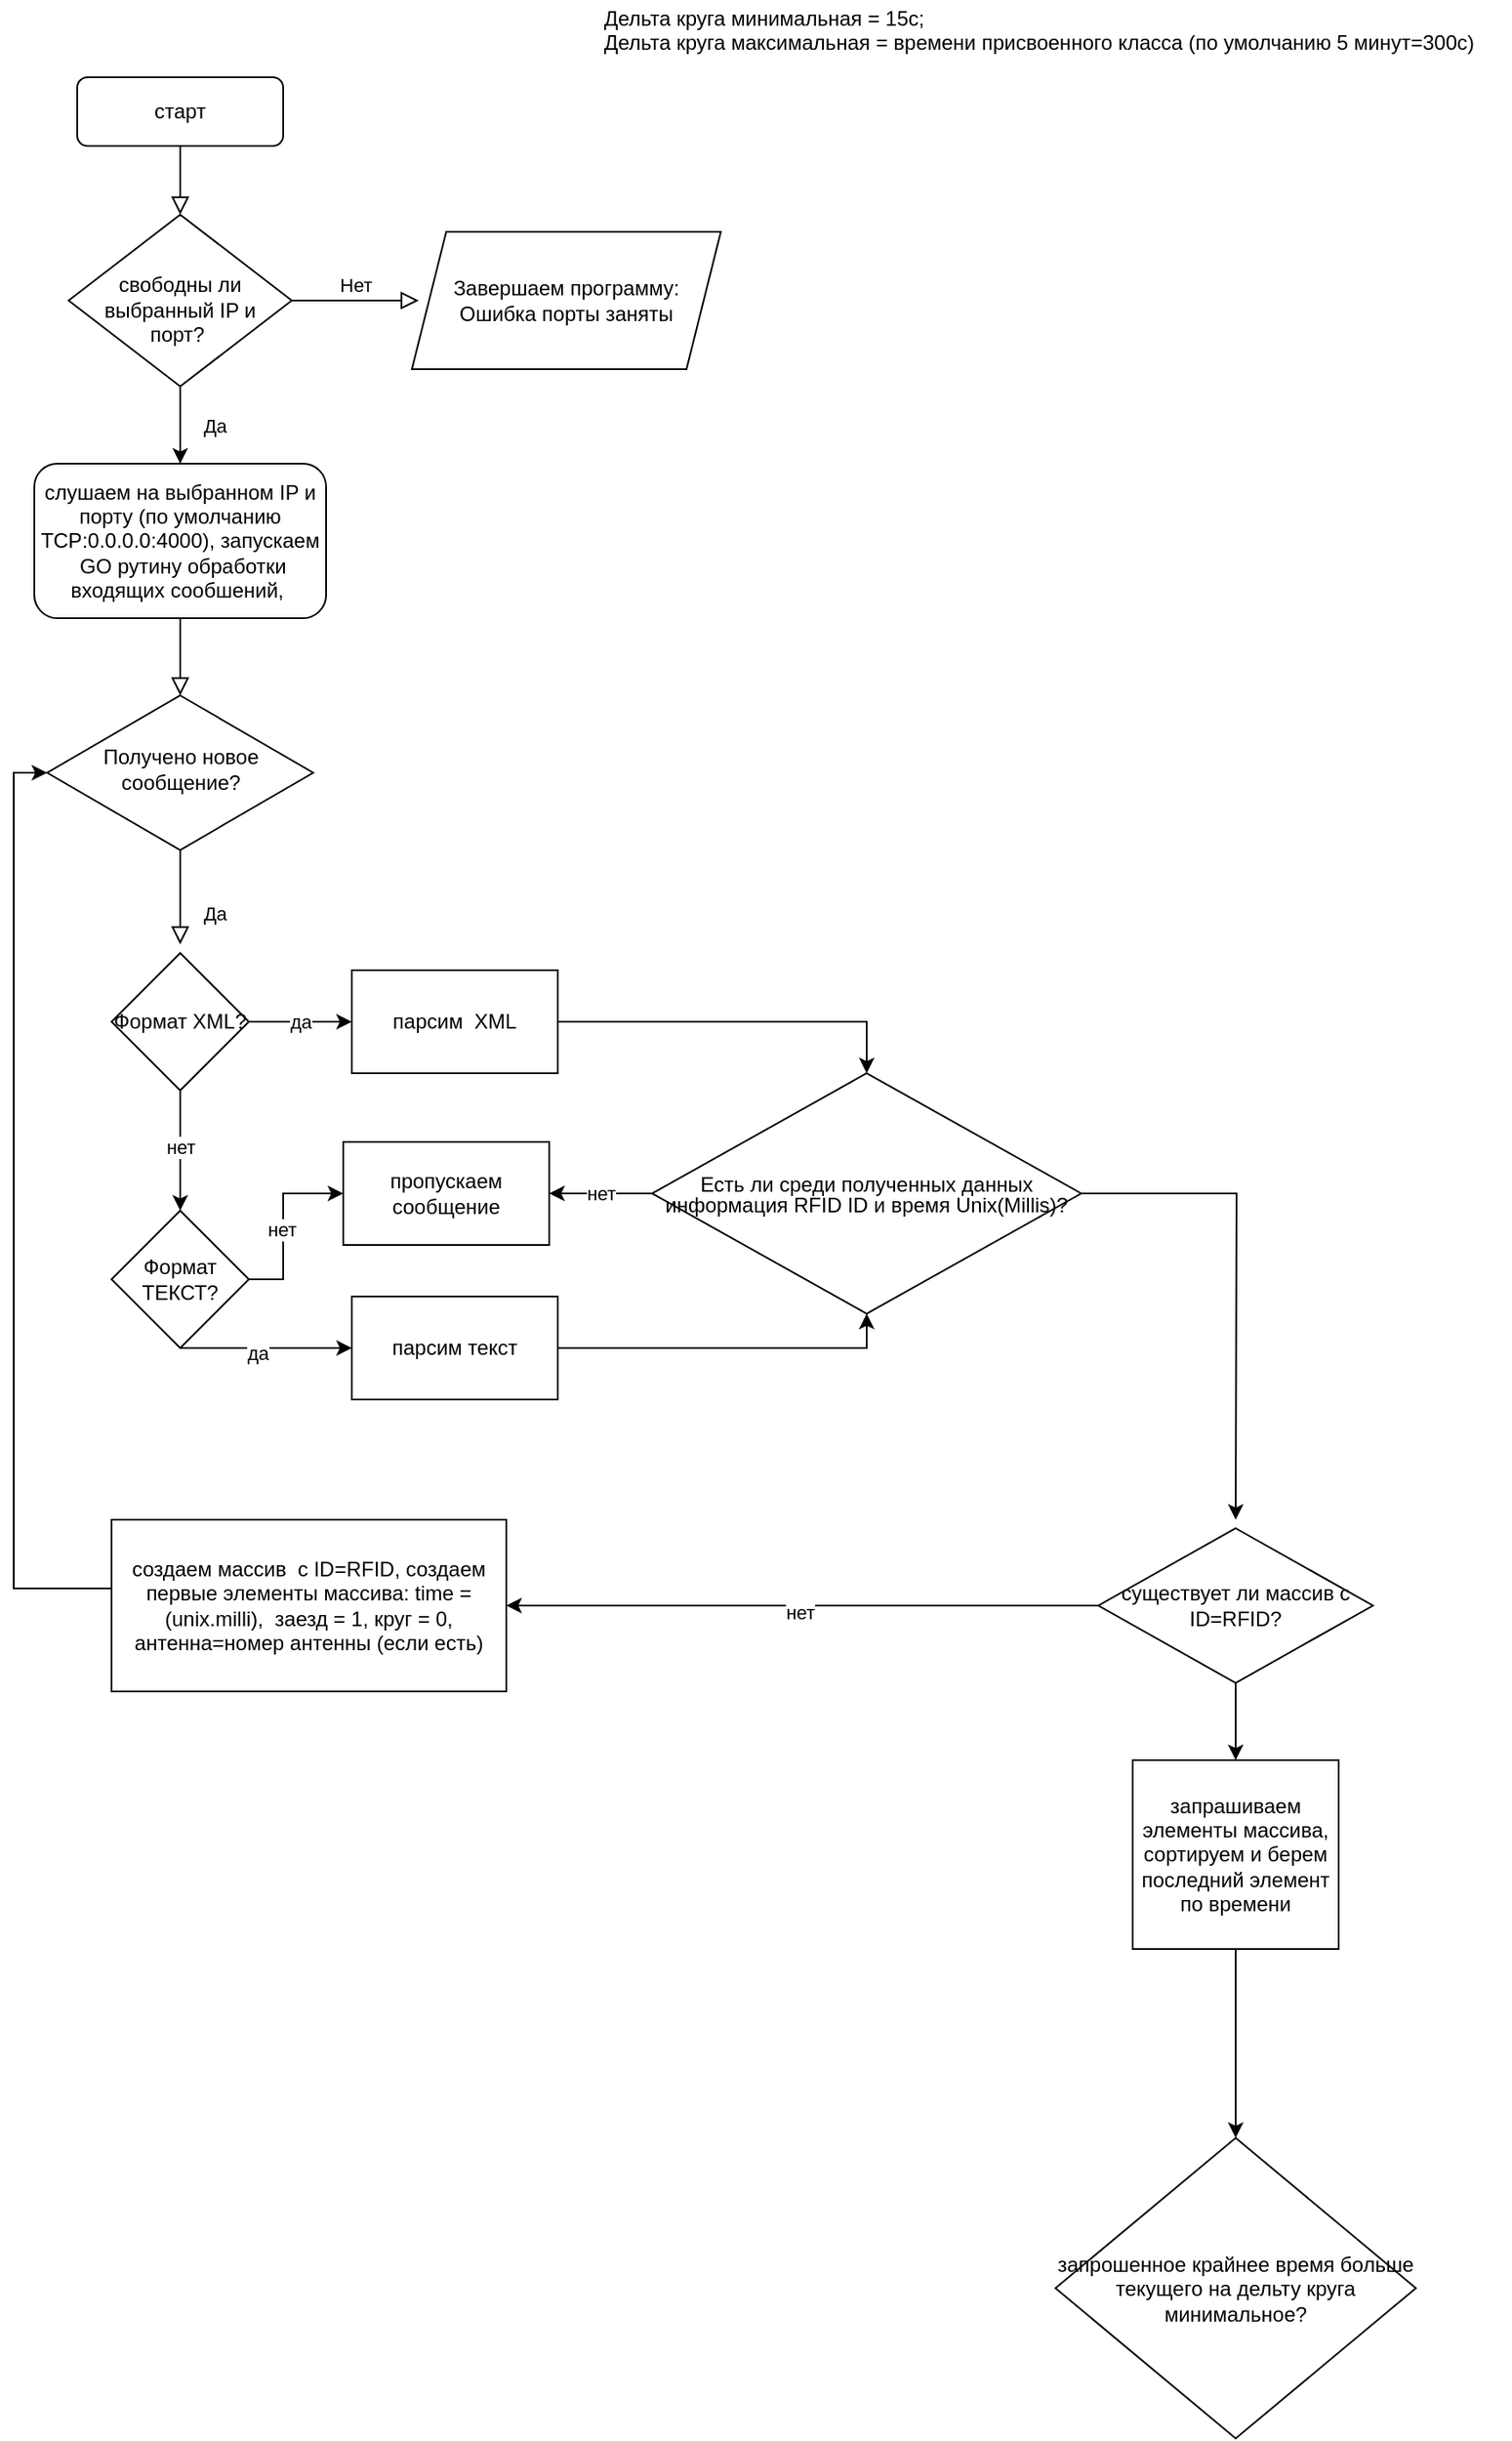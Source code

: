 <mxfile version="14.6.13" type="github">
  <diagram id="C5RBs43oDa-KdzZeNtuy" name="Page-1">
    <mxGraphModel dx="756" dy="488" grid="1" gridSize="10" guides="1" tooltips="1" connect="1" arrows="1" fold="1" page="1" pageScale="1" pageWidth="827" pageHeight="1169" background="none" math="0" shadow="0">
      <root>
        <mxCell id="WIyWlLk6GJQsqaUBKTNV-0" />
        <mxCell id="WIyWlLk6GJQsqaUBKTNV-1" parent="WIyWlLk6GJQsqaUBKTNV-0" />
        <mxCell id="WIyWlLk6GJQsqaUBKTNV-2" value="" style="rounded=0;html=1;jettySize=auto;orthogonalLoop=1;fontSize=11;endArrow=block;endFill=0;endSize=8;strokeWidth=1;shadow=0;labelBackgroundColor=none;edgeStyle=orthogonalEdgeStyle;" parent="WIyWlLk6GJQsqaUBKTNV-1" source="WIyWlLk6GJQsqaUBKTNV-3" target="WIyWlLk6GJQsqaUBKTNV-6" edge="1">
          <mxGeometry relative="1" as="geometry" />
        </mxCell>
        <mxCell id="WIyWlLk6GJQsqaUBKTNV-3" value="старт" style="rounded=1;whiteSpace=wrap;html=1;fontSize=12;glass=0;strokeWidth=1;shadow=0;" parent="WIyWlLk6GJQsqaUBKTNV-1" vertex="1">
          <mxGeometry x="155" y="60" width="120" height="40" as="geometry" />
        </mxCell>
        <mxCell id="WIyWlLk6GJQsqaUBKTNV-4" value="" style="rounded=0;html=1;jettySize=auto;orthogonalLoop=1;fontSize=11;endArrow=block;endFill=0;endSize=8;strokeWidth=1;shadow=0;labelBackgroundColor=none;edgeStyle=orthogonalEdgeStyle;startArrow=none;" parent="WIyWlLk6GJQsqaUBKTNV-1" source="-xHk1IHz1QswQUi32ddZ-0" target="WIyWlLk6GJQsqaUBKTNV-10" edge="1">
          <mxGeometry y="20" relative="1" as="geometry">
            <mxPoint as="offset" />
          </mxGeometry>
        </mxCell>
        <mxCell id="WIyWlLk6GJQsqaUBKTNV-5" value="Нет" style="edgeStyle=orthogonalEdgeStyle;rounded=0;html=1;jettySize=auto;orthogonalLoop=1;fontSize=11;endArrow=block;endFill=0;endSize=8;strokeWidth=1;shadow=0;labelBackgroundColor=none;" parent="WIyWlLk6GJQsqaUBKTNV-1" source="WIyWlLk6GJQsqaUBKTNV-6" edge="1">
          <mxGeometry y="10" relative="1" as="geometry">
            <mxPoint as="offset" />
            <mxPoint x="354" y="190" as="targetPoint" />
          </mxGeometry>
        </mxCell>
        <mxCell id="-xHk1IHz1QswQUi32ddZ-2" value="" style="edgeStyle=orthogonalEdgeStyle;rounded=0;orthogonalLoop=1;jettySize=auto;html=1;" parent="WIyWlLk6GJQsqaUBKTNV-1" source="WIyWlLk6GJQsqaUBKTNV-6" target="-xHk1IHz1QswQUi32ddZ-0" edge="1">
          <mxGeometry relative="1" as="geometry" />
        </mxCell>
        <mxCell id="WIyWlLk6GJQsqaUBKTNV-6" value="&lt;br&gt;свободны ли выбранный IP и порт?&amp;nbsp;" style="rhombus;whiteSpace=wrap;html=1;shadow=0;fontFamily=Helvetica;fontSize=12;align=center;strokeWidth=1;spacing=6;spacingTop=-4;" parent="WIyWlLk6GJQsqaUBKTNV-1" vertex="1">
          <mxGeometry x="150" y="140" width="130" height="100" as="geometry" />
        </mxCell>
        <mxCell id="WIyWlLk6GJQsqaUBKTNV-8" value="Да" style="rounded=0;html=1;jettySize=auto;orthogonalLoop=1;fontSize=11;endArrow=block;endFill=0;endSize=8;strokeWidth=1;shadow=0;labelBackgroundColor=none;edgeStyle=orthogonalEdgeStyle;" parent="WIyWlLk6GJQsqaUBKTNV-1" source="WIyWlLk6GJQsqaUBKTNV-10" edge="1">
          <mxGeometry x="0.333" y="20" relative="1" as="geometry">
            <mxPoint as="offset" />
            <mxPoint x="215" y="565" as="targetPoint" />
          </mxGeometry>
        </mxCell>
        <mxCell id="WIyWlLk6GJQsqaUBKTNV-10" value="Получено новое сообщение?" style="rhombus;whiteSpace=wrap;html=1;shadow=0;fontFamily=Helvetica;fontSize=12;align=center;strokeWidth=1;spacing=6;spacingTop=-4;" parent="WIyWlLk6GJQsqaUBKTNV-1" vertex="1">
          <mxGeometry x="137.5" y="420" width="155" height="90" as="geometry" />
        </mxCell>
        <mxCell id="-xHk1IHz1QswQUi32ddZ-0" value="слушаем на выбранном IP и порту (по умолчанию TCP:0.0.0.0:4000), запускаем &amp;nbsp;GO рутину обработки входящих сообшений,&amp;nbsp;" style="rounded=1;whiteSpace=wrap;html=1;" parent="WIyWlLk6GJQsqaUBKTNV-1" vertex="1">
          <mxGeometry x="130" y="285" width="170" height="90" as="geometry" />
        </mxCell>
        <mxCell id="-xHk1IHz1QswQUi32ddZ-3" value="Да" style="rounded=0;html=1;jettySize=auto;orthogonalLoop=1;fontSize=11;endArrow=none;endFill=0;endSize=8;strokeWidth=1;shadow=0;labelBackgroundColor=none;edgeStyle=orthogonalEdgeStyle;" parent="WIyWlLk6GJQsqaUBKTNV-1" source="WIyWlLk6GJQsqaUBKTNV-6" target="-xHk1IHz1QswQUi32ddZ-0" edge="1">
          <mxGeometry y="20" relative="1" as="geometry">
            <mxPoint as="offset" />
            <mxPoint x="215" y="240" as="sourcePoint" />
            <mxPoint x="220" y="380" as="targetPoint" />
          </mxGeometry>
        </mxCell>
        <mxCell id="-xHk1IHz1QswQUi32ddZ-4" value="&lt;span&gt;Завершаем программу: Ошибка порты заняты&lt;/span&gt;" style="shape=parallelogram;perimeter=parallelogramPerimeter;whiteSpace=wrap;html=1;fixedSize=1;" parent="WIyWlLk6GJQsqaUBKTNV-1" vertex="1">
          <mxGeometry x="350" y="150" width="180" height="80" as="geometry" />
        </mxCell>
        <mxCell id="-xHk1IHz1QswQUi32ddZ-8" value="да" style="edgeStyle=orthogonalEdgeStyle;rounded=0;orthogonalLoop=1;jettySize=auto;html=1;" parent="WIyWlLk6GJQsqaUBKTNV-1" source="-xHk1IHz1QswQUi32ddZ-6" target="-xHk1IHz1QswQUi32ddZ-7" edge="1">
          <mxGeometry relative="1" as="geometry" />
        </mxCell>
        <mxCell id="-xHk1IHz1QswQUi32ddZ-10" value="" style="edgeStyle=orthogonalEdgeStyle;rounded=0;orthogonalLoop=1;jettySize=auto;html=1;" parent="WIyWlLk6GJQsqaUBKTNV-1" source="-xHk1IHz1QswQUi32ddZ-6" target="-xHk1IHz1QswQUi32ddZ-9" edge="1">
          <mxGeometry relative="1" as="geometry" />
        </mxCell>
        <mxCell id="-xHk1IHz1QswQUi32ddZ-11" value="нет" style="edgeLabel;html=1;align=center;verticalAlign=middle;resizable=0;points=[];" parent="-xHk1IHz1QswQUi32ddZ-10" vertex="1" connectable="0">
          <mxGeometry x="-0.075" relative="1" as="geometry">
            <mxPoint as="offset" />
          </mxGeometry>
        </mxCell>
        <mxCell id="-xHk1IHz1QswQUi32ddZ-6" value="Формат XML?" style="rhombus;whiteSpace=wrap;html=1;" parent="WIyWlLk6GJQsqaUBKTNV-1" vertex="1">
          <mxGeometry x="175" y="570" width="80" height="80" as="geometry" />
        </mxCell>
        <mxCell id="-xHk1IHz1QswQUi32ddZ-17" value="" style="edgeStyle=orthogonalEdgeStyle;rounded=0;orthogonalLoop=1;jettySize=auto;html=1;entryX=0.5;entryY=0;entryDx=0;entryDy=0;" parent="WIyWlLk6GJQsqaUBKTNV-1" source="-xHk1IHz1QswQUi32ddZ-7" target="-xHk1IHz1QswQUi32ddZ-18" edge="1">
          <mxGeometry relative="1" as="geometry">
            <mxPoint x="520" y="680" as="targetPoint" />
            <Array as="points">
              <mxPoint x="615" y="610" />
            </Array>
          </mxGeometry>
        </mxCell>
        <mxCell id="-xHk1IHz1QswQUi32ddZ-7" value="парсим &amp;nbsp;XML" style="whiteSpace=wrap;html=1;" parent="WIyWlLk6GJQsqaUBKTNV-1" vertex="1">
          <mxGeometry x="315" y="580" width="120" height="60" as="geometry" />
        </mxCell>
        <mxCell id="-xHk1IHz1QswQUi32ddZ-14" value="" style="edgeStyle=orthogonalEdgeStyle;rounded=0;orthogonalLoop=1;jettySize=auto;html=1;entryX=0;entryY=0.5;entryDx=0;entryDy=0;" parent="WIyWlLk6GJQsqaUBKTNV-1" source="-xHk1IHz1QswQUi32ddZ-9" target="-xHk1IHz1QswQUi32ddZ-23" edge="1">
          <mxGeometry relative="1" as="geometry">
            <mxPoint x="273" y="720" as="targetPoint" />
            <Array as="points">
              <mxPoint x="275" y="760" />
              <mxPoint x="275" y="710" />
            </Array>
          </mxGeometry>
        </mxCell>
        <mxCell id="-xHk1IHz1QswQUi32ddZ-33" value="нет" style="edgeLabel;html=1;align=center;verticalAlign=middle;resizable=0;points=[];" parent="-xHk1IHz1QswQUi32ddZ-14" vertex="1" connectable="0">
          <mxGeometry x="-0.289" y="2" relative="1" as="geometry">
            <mxPoint x="1" y="-12" as="offset" />
          </mxGeometry>
        </mxCell>
        <mxCell id="-xHk1IHz1QswQUi32ddZ-34" value="" style="edgeStyle=orthogonalEdgeStyle;rounded=0;orthogonalLoop=1;jettySize=auto;html=1;entryX=0;entryY=0.5;entryDx=0;entryDy=0;" parent="WIyWlLk6GJQsqaUBKTNV-1" source="-xHk1IHz1QswQUi32ddZ-9" target="-xHk1IHz1QswQUi32ddZ-13" edge="1">
          <mxGeometry relative="1" as="geometry">
            <Array as="points">
              <mxPoint x="300" y="800" />
              <mxPoint x="300" y="800" />
            </Array>
          </mxGeometry>
        </mxCell>
        <mxCell id="-xHk1IHz1QswQUi32ddZ-35" value="да" style="edgeLabel;html=1;align=center;verticalAlign=middle;resizable=0;points=[];" parent="-xHk1IHz1QswQUi32ddZ-34" vertex="1" connectable="0">
          <mxGeometry x="-0.103" y="-3" relative="1" as="geometry">
            <mxPoint as="offset" />
          </mxGeometry>
        </mxCell>
        <mxCell id="-xHk1IHz1QswQUi32ddZ-9" value="Формат ТЕКСТ?" style="rhombus;whiteSpace=wrap;html=1;" parent="WIyWlLk6GJQsqaUBKTNV-1" vertex="1">
          <mxGeometry x="175" y="720" width="80" height="80" as="geometry" />
        </mxCell>
        <mxCell id="-xHk1IHz1QswQUi32ddZ-12" style="edgeStyle=orthogonalEdgeStyle;rounded=0;orthogonalLoop=1;jettySize=auto;html=1;exitX=0.5;exitY=1;exitDx=0;exitDy=0;" parent="WIyWlLk6GJQsqaUBKTNV-1" source="-xHk1IHz1QswQUi32ddZ-9" target="-xHk1IHz1QswQUi32ddZ-9" edge="1">
          <mxGeometry relative="1" as="geometry" />
        </mxCell>
        <mxCell id="-xHk1IHz1QswQUi32ddZ-19" value="" style="edgeStyle=orthogonalEdgeStyle;rounded=0;orthogonalLoop=1;jettySize=auto;html=1;entryX=0.5;entryY=1;entryDx=0;entryDy=0;" parent="WIyWlLk6GJQsqaUBKTNV-1" source="-xHk1IHz1QswQUi32ddZ-13" target="-xHk1IHz1QswQUi32ddZ-18" edge="1">
          <mxGeometry relative="1" as="geometry" />
        </mxCell>
        <mxCell id="-xHk1IHz1QswQUi32ddZ-13" value="парсим текст" style="whiteSpace=wrap;html=1;" parent="WIyWlLk6GJQsqaUBKTNV-1" vertex="1">
          <mxGeometry x="315" y="770" width="120" height="60" as="geometry" />
        </mxCell>
        <mxCell id="-xHk1IHz1QswQUi32ddZ-24" value="нет" style="edgeStyle=orthogonalEdgeStyle;rounded=0;orthogonalLoop=1;jettySize=auto;html=1;" parent="WIyWlLk6GJQsqaUBKTNV-1" source="-xHk1IHz1QswQUi32ddZ-18" target="-xHk1IHz1QswQUi32ddZ-23" edge="1">
          <mxGeometry relative="1" as="geometry" />
        </mxCell>
        <mxCell id="-xHk1IHz1QswQUi32ddZ-38" value="" style="edgeStyle=orthogonalEdgeStyle;rounded=0;orthogonalLoop=1;jettySize=auto;html=1;" parent="WIyWlLk6GJQsqaUBKTNV-1" source="-xHk1IHz1QswQUi32ddZ-18" edge="1">
          <mxGeometry relative="1" as="geometry">
            <mxPoint x="830" y="900" as="targetPoint" />
          </mxGeometry>
        </mxCell>
        <mxCell id="-xHk1IHz1QswQUi32ddZ-18" value="&lt;p style=&quot;line-height: 100%&quot;&gt;Есть ли среди полученных данных информация RFID ID и время Unix(Millis)?&lt;/p&gt;" style="rhombus;whiteSpace=wrap;html=1;perimeterSpacing=0;" parent="WIyWlLk6GJQsqaUBKTNV-1" vertex="1">
          <mxGeometry x="490" y="640" width="250" height="140" as="geometry" />
        </mxCell>
        <mxCell id="-xHk1IHz1QswQUi32ddZ-23" value="пропускаем сообщение" style="whiteSpace=wrap;html=1;" parent="WIyWlLk6GJQsqaUBKTNV-1" vertex="1">
          <mxGeometry x="310" y="680" width="120" height="60" as="geometry" />
        </mxCell>
        <mxCell id="-xHk1IHz1QswQUi32ddZ-28" value="" style="edgeStyle=orthogonalEdgeStyle;rounded=0;orthogonalLoop=1;jettySize=auto;html=1;" parent="WIyWlLk6GJQsqaUBKTNV-1" source="-xHk1IHz1QswQUi32ddZ-25" target="-xHk1IHz1QswQUi32ddZ-27" edge="1">
          <mxGeometry relative="1" as="geometry" />
        </mxCell>
        <mxCell id="-xHk1IHz1QswQUi32ddZ-29" value="нет" style="edgeLabel;html=1;align=center;verticalAlign=middle;resizable=0;points=[];" parent="-xHk1IHz1QswQUi32ddZ-28" vertex="1" connectable="0">
          <mxGeometry x="0.011" y="4" relative="1" as="geometry">
            <mxPoint as="offset" />
          </mxGeometry>
        </mxCell>
        <mxCell id="-xHk1IHz1QswQUi32ddZ-42" value="" style="edgeStyle=orthogonalEdgeStyle;rounded=0;orthogonalLoop=1;jettySize=auto;html=1;" parent="WIyWlLk6GJQsqaUBKTNV-1" source="-xHk1IHz1QswQUi32ddZ-25" target="-xHk1IHz1QswQUi32ddZ-41" edge="1">
          <mxGeometry relative="1" as="geometry" />
        </mxCell>
        <mxCell id="-xHk1IHz1QswQUi32ddZ-25" value="существует ли массив c ID=RFID?" style="rhombus;whiteSpace=wrap;html=1;" parent="WIyWlLk6GJQsqaUBKTNV-1" vertex="1">
          <mxGeometry x="750" y="905" width="160" height="90" as="geometry" />
        </mxCell>
        <mxCell id="-xHk1IHz1QswQUi32ddZ-31" value="" style="edgeStyle=orthogonalEdgeStyle;rounded=0;orthogonalLoop=1;jettySize=auto;html=1;entryX=0;entryY=0.5;entryDx=0;entryDy=0;" parent="WIyWlLk6GJQsqaUBKTNV-1" source="-xHk1IHz1QswQUi32ddZ-27" target="WIyWlLk6GJQsqaUBKTNV-10" edge="1">
          <mxGeometry relative="1" as="geometry">
            <mxPoint x="150" y="640" as="targetPoint" />
            <Array as="points">
              <mxPoint x="118" y="940" />
              <mxPoint x="118" y="465" />
            </Array>
          </mxGeometry>
        </mxCell>
        <mxCell id="-xHk1IHz1QswQUi32ddZ-27" value="создаем массив &amp;nbsp;с ID=RFID, создаем первые элементы массива: time = (unix.milli), &amp;nbsp;заезд = 1, круг = 0, антенна=номер антенны (если есть)" style="whiteSpace=wrap;html=1;" parent="WIyWlLk6GJQsqaUBKTNV-1" vertex="1">
          <mxGeometry x="175" y="900" width="230" height="100" as="geometry" />
        </mxCell>
        <mxCell id="-xHk1IHz1QswQUi32ddZ-44" value="" style="edgeStyle=orthogonalEdgeStyle;rounded=0;orthogonalLoop=1;jettySize=auto;html=1;" parent="WIyWlLk6GJQsqaUBKTNV-1" source="-xHk1IHz1QswQUi32ddZ-41" target="-xHk1IHz1QswQUi32ddZ-43" edge="1">
          <mxGeometry relative="1" as="geometry" />
        </mxCell>
        <mxCell id="-xHk1IHz1QswQUi32ddZ-41" value="запрашиваем элементы массива, сортируем и берем последний элемент по времени" style="whiteSpace=wrap;html=1;" parent="WIyWlLk6GJQsqaUBKTNV-1" vertex="1">
          <mxGeometry x="770" y="1040" width="120" height="110" as="geometry" />
        </mxCell>
        <mxCell id="-xHk1IHz1QswQUi32ddZ-43" value="запрошенное крайнее время больше текущего на дельту круга минимальное?" style="rhombus;whiteSpace=wrap;html=1;" parent="WIyWlLk6GJQsqaUBKTNV-1" vertex="1">
          <mxGeometry x="725" y="1260" width="210" height="175" as="geometry" />
        </mxCell>
        <mxCell id="-xHk1IHz1QswQUi32ddZ-45" value="Дельта круга минимальная = 15с; &amp;nbsp;&lt;br&gt;Дельта круга максимальная = времени присвоенного класса (по умолчанию 5 минут=300с)&lt;br&gt;&amp;nbsp;" style="text;html=1;align=left;verticalAlign=middle;resizable=0;points=[];autosize=1;strokeColor=none;" parent="WIyWlLk6GJQsqaUBKTNV-1" vertex="1">
          <mxGeometry x="460" y="15" width="530" height="50" as="geometry" />
        </mxCell>
        <mxCell id="-xHk1IHz1QswQUi32ddZ-46" value="&lt;br&gt;" style="text;html=1;align=center;verticalAlign=middle;resizable=0;points=[];autosize=1;strokeColor=none;" parent="WIyWlLk6GJQsqaUBKTNV-1" vertex="1">
          <mxGeometry x="540" y="50" width="20" height="20" as="geometry" />
        </mxCell>
      </root>
    </mxGraphModel>
  </diagram>
</mxfile>
